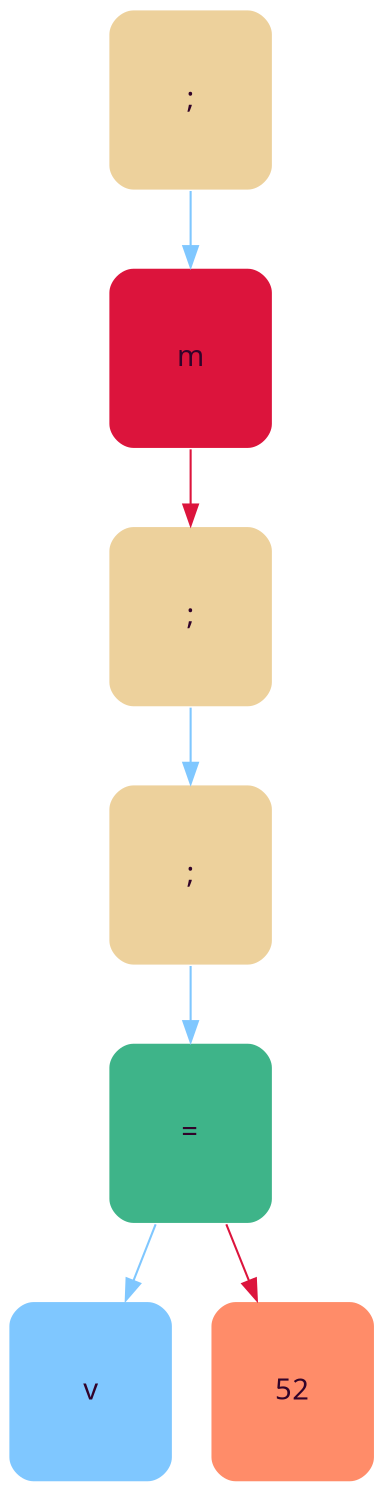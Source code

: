 digraph   
{
rankdir = ""
splines = "true"

node0x4a7d848 [shape = "Mrecord", width = 1.1, height = 1.21, fillcolor = "#EDD19C", style = "filled", fontcolor = "#31032A", fontname = "Calibri", color = "white", label = "{;}"]
node0x4a7d848 -> node0x4a7d8e8 [color = "#7FC7FF", style = "", constraint = true, fillcolor = "#7FC7FF",   fontcolor = "", fontname = "Calibri", label = ""];
node0x4a7d8e8 [shape = "Mrecord", width = 1.1, height = 1.21, fillcolor = "#DC143C", style = "filled", fontcolor = "#31032A", fontname = "Calibri", color = "white", label = "{m}"]
node0x4a7d8e8 -> node0x4a7d988 [color = "#DC143C", style = "", constraint = true, fillcolor = "#DC143C",   fontcolor = "", fontname = "Calibri", label = ""];
node0x4a7d988 [shape = "Mrecord", width = 1.1, height = 1.21, fillcolor = "#EDD19C", style = "filled", fontcolor = "#31032A", fontname = "Calibri", color = "white", label = "{;}"]
node0x4a7d988 -> node0x4a7da28 [color = "#7FC7FF", style = "", constraint = true, fillcolor = "#7FC7FF",   fontcolor = "", fontname = "Calibri", label = ""];
node0x4a7da28 [shape = "Mrecord", width = 1.1, height = 1.21, fillcolor = "#EDD19C", style = "filled", fontcolor = "#31032A", fontname = "Calibri", color = "white", label = "{;}"]
node0x4a7da28 -> node0x4a7dac8 [color = "#7FC7FF", style = "", constraint = true, fillcolor = "#7FC7FF",   fontcolor = "", fontname = "Calibri", label = ""];
node0x4a7dac8 [shape = "Mrecord", width = 1.1, height = 1.21, fillcolor = "#3EB489", style = "filled", fontcolor = "#31032A", fontname = "Calibri", color = "white", label = "{=}"]
node0x4a7dac8 -> node0x4a7db68 [color = "#7FC7FF", style = "", constraint = true, fillcolor = "#7FC7FF",   fontcolor = "", fontname = "Calibri", label = ""];
node0x4a7db68 [shape = "Mrecord", width = 1.1, height = 1.21, fillcolor = "#7FC7FF", style = "filled", fontcolor = "#31032A", fontname = "Calibri", color = "white", label = "{v}"]
node0x4a7dac8 -> node0x4a7dc08 [color = "#DC143C", style = "", constraint = true, fillcolor = "#DC143C",   fontcolor = "", fontname = "Calibri", label = ""];
node0x4a7dc08 [shape = "Mrecord", width = 1.1, height = 1.21, fillcolor = "#FF8C69", style = "filled", fontcolor = "#31032A", fontname = "Calibri", color = "white", label = "{52}"]
}
